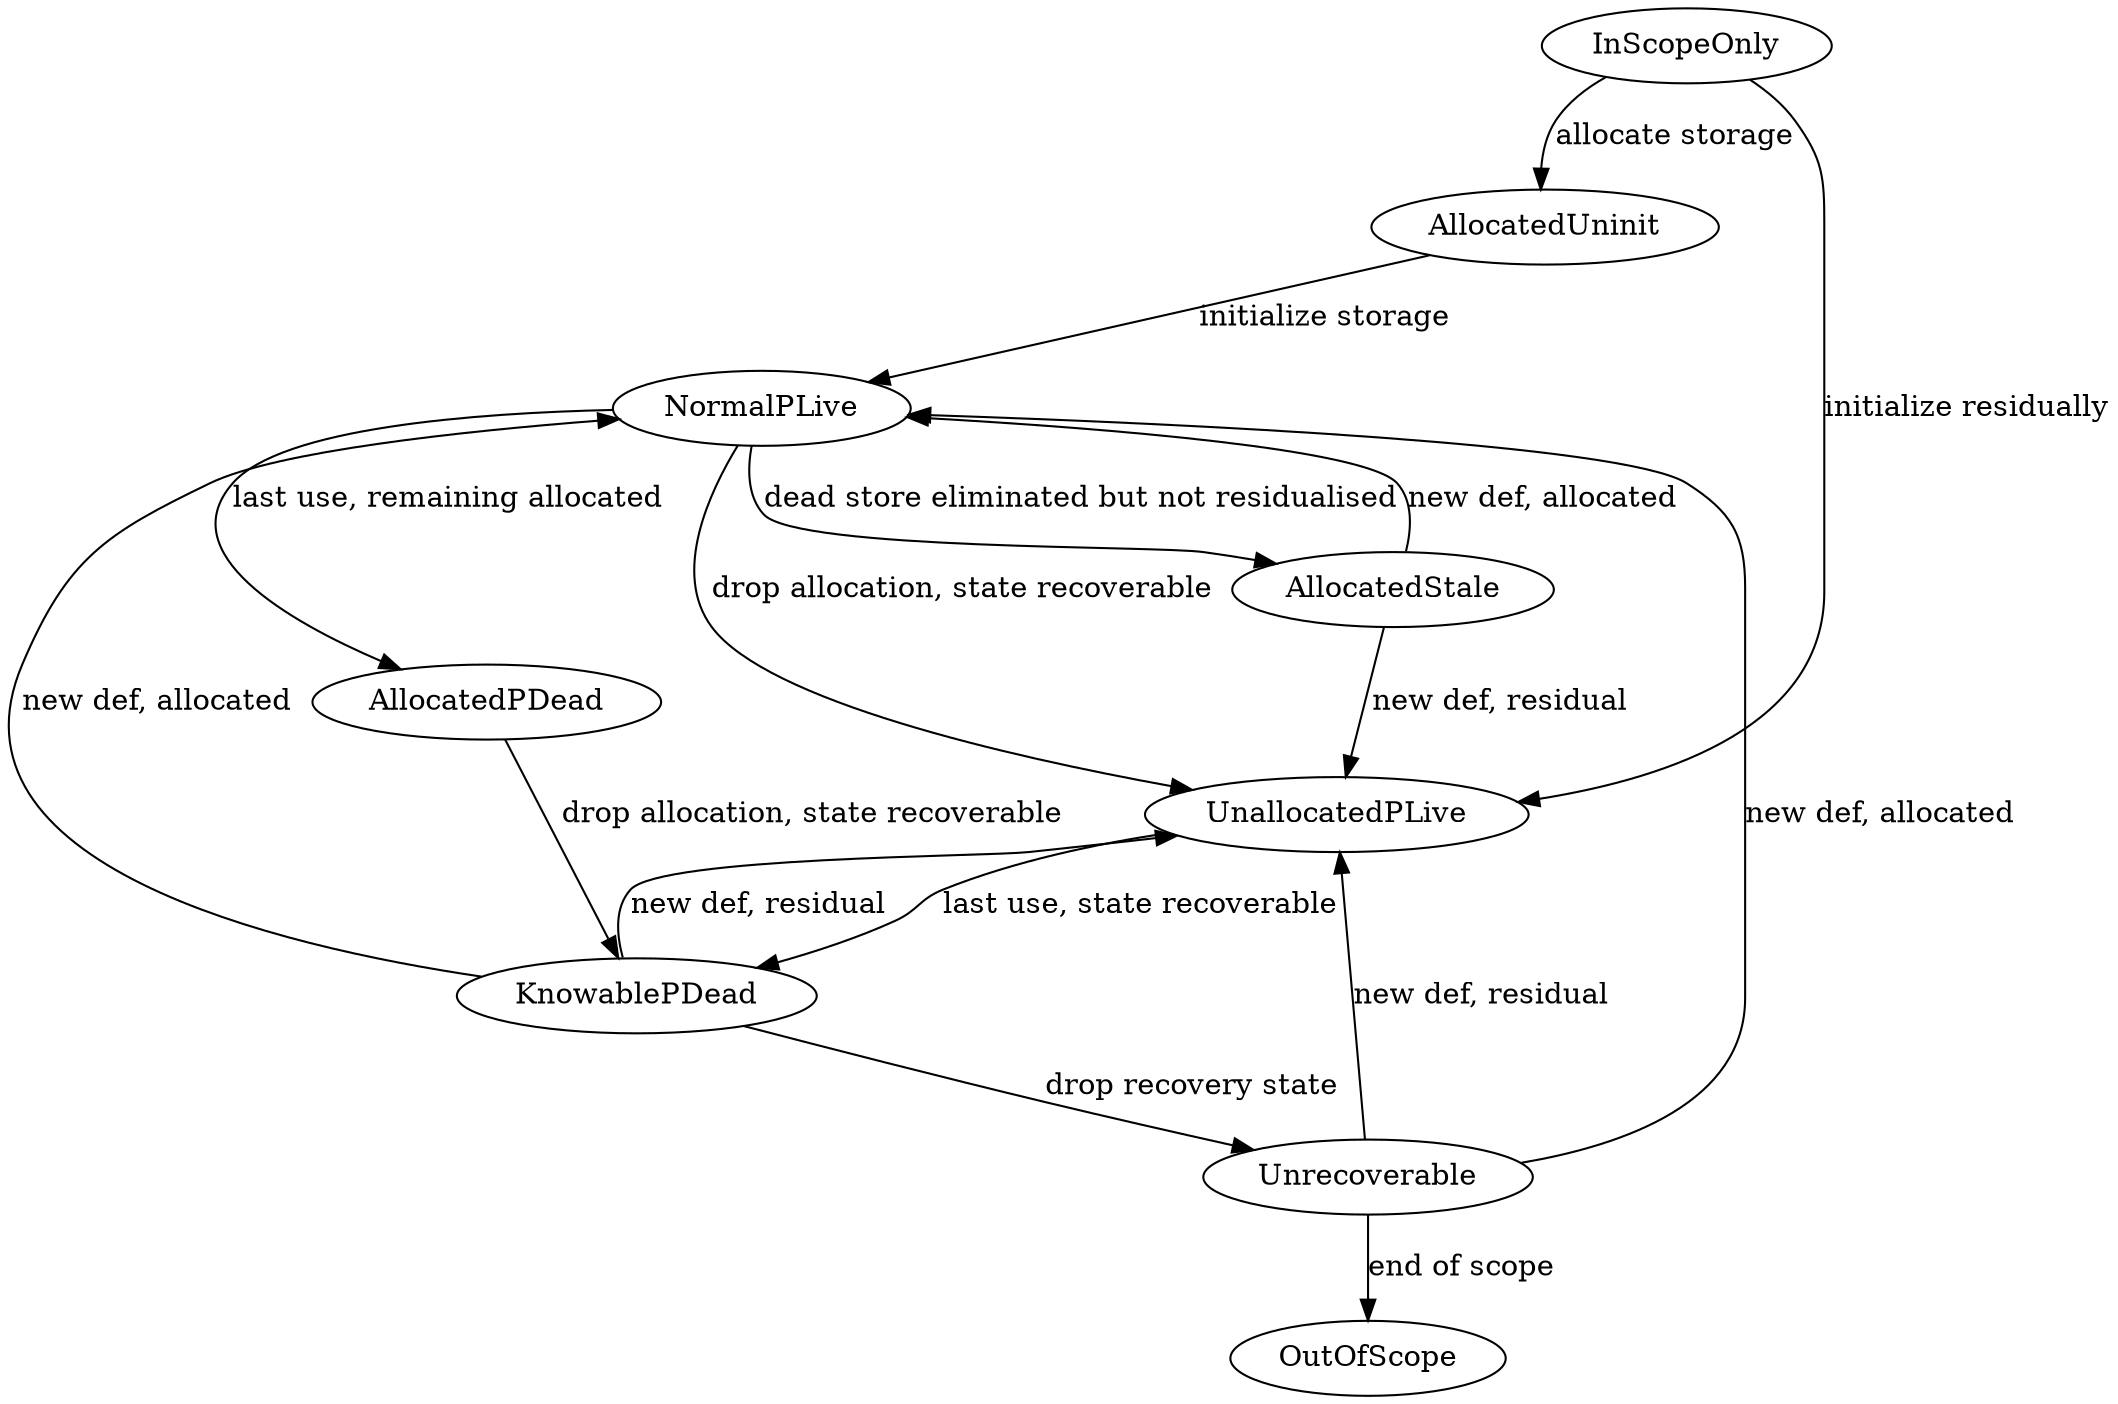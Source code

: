 digraph FullLifeCycle
{

InScopeOnly -> AllocatedUninit [label="allocate storage"];

AllocatedUninit -> NormalPLive  [label="initialize storage"];

InScopeOnly -> UnallocatedPLive  [label="initialize residually"];

NormalPLive -> UnallocatedPLive  [label="drop allocation, state recoverable"];

UnallocatedPLive -> KnowablePDead [label="last use, state recoverable"];

KnowablePDead -> Unrecoverable [label="drop recovery state"];

KnowablePDead -> UnallocatedPLive [label="new def, residual"];

KnowablePDead -> NormalPLive [label="new def, allocated"];

NormalPLive -> AllocatedStale      [label="dead store eliminated but not residualised"];

NormalPLive -> AllocatedPDead      [label="last use, remaining allocated"];

AllocatedStale -> NormalPLive      [label="new def, allocated"]

AllocatedStale -> UnallocatedPLive      [label="new def, residual"]

Unrecoverable -> OutOfScope   [label="end of scope"];

AllocatedPDead -> KnowablePDead  [label="drop allocation, state recoverable"];

Unrecoverable -> NormalPLive [label="new def, allocated"];

Unrecoverable -> UnallocatedPLive [label="new def, residual"];
}



//%            A   D   L   C                   example/notes
//%            0   0   0   0    in name only   just come into scope
//%            0   1   0   0    unrecoverable  no storage, value not program-live, no longer recoverable
//%            0   1   0   1    recoverable    variable happens to be recoverable; not live or allocated
//%            0   1   1   1    transformed    normal case of non-allocated live variable//
//%            1   0   0   0    uninitialized  uninitialized reg or stack slot
//%            1   1   0   0    evil zombie    (marginal) (e.g.) dead store eliminated but storage not yet reclaimed? a.k.a. evil zombie -- debug info describes how to get a stale value only
//%            1   1   0   1    benign zombie  normal case of 'range extension' of program-dead value
//%            1   1   1   1    normal         normal case
